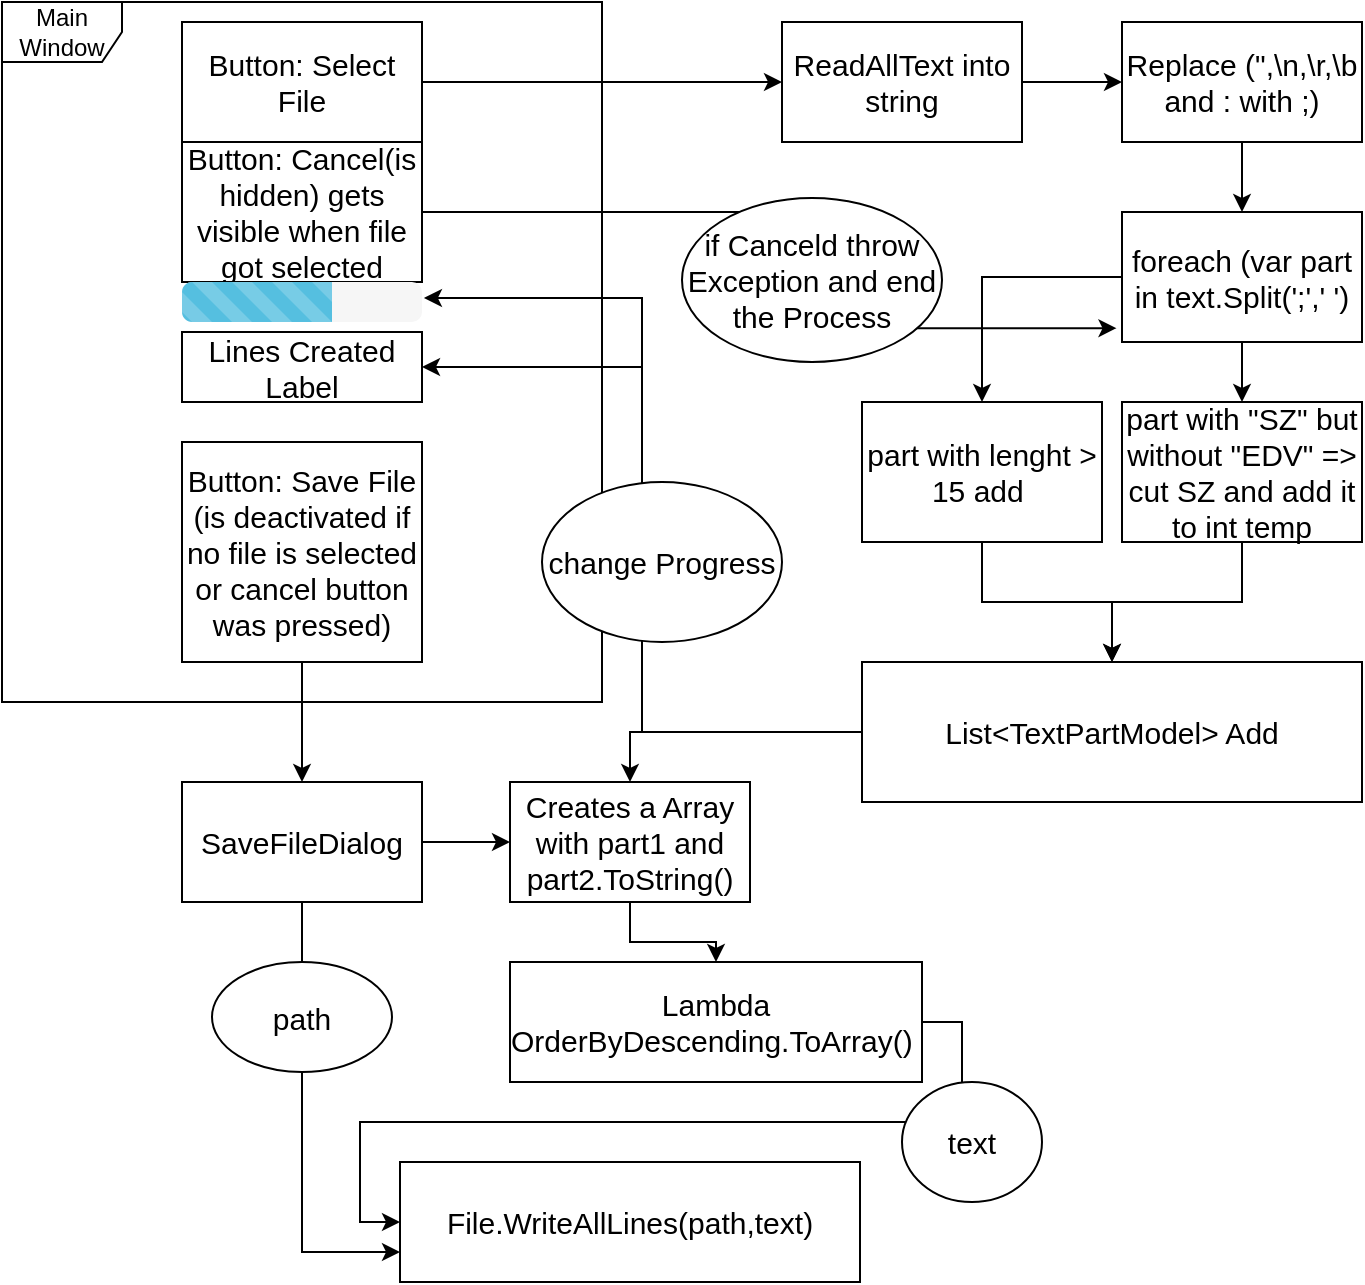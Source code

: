<mxfile version="19.0.1" type="device"><diagram id="50-ILyQb-HAJxwMMRpZo" name="Seite-1"><mxGraphModel dx="1102" dy="827" grid="1" gridSize="10" guides="1" tooltips="1" connect="1" arrows="1" fold="1" page="1" pageScale="1" pageWidth="827" pageHeight="1169" math="0" shadow="0"><root><mxCell id="0"/><mxCell id="1" parent="0"/><mxCell id="UYoS34OoibrmSKoXw3WZ-1" value="Main Window" style="shape=umlFrame;whiteSpace=wrap;html=1;" parent="1" vertex="1"><mxGeometry x="40" y="40" width="300" height="350" as="geometry"/></mxCell><mxCell id="UYoS34OoibrmSKoXw3WZ-6" style="edgeStyle=orthogonalEdgeStyle;rounded=0;orthogonalLoop=1;jettySize=auto;html=1;entryX=0;entryY=0.5;entryDx=0;entryDy=0;" parent="1" source="UYoS34OoibrmSKoXw3WZ-2" target="UYoS34OoibrmSKoXw3WZ-9" edge="1"><mxGeometry relative="1" as="geometry"><mxPoint x="430" y="80" as="targetPoint"/></mxGeometry></mxCell><mxCell id="UYoS34OoibrmSKoXw3WZ-2" value="&lt;font style=&quot;font-size: 15px;&quot;&gt;Button: Select File&lt;/font&gt;" style="rounded=0;whiteSpace=wrap;html=1;" parent="1" vertex="1"><mxGeometry x="130" y="50" width="120" height="60" as="geometry"/></mxCell><mxCell id="UYoS34OoibrmSKoXw3WZ-32" style="edgeStyle=orthogonalEdgeStyle;rounded=0;orthogonalLoop=1;jettySize=auto;html=1;fontSize=15;" parent="1" source="UYoS34OoibrmSKoXw3WZ-3" target="UYoS34OoibrmSKoXw3WZ-31" edge="1"><mxGeometry relative="1" as="geometry"/></mxCell><mxCell id="UYoS34OoibrmSKoXw3WZ-3" value="&lt;font style=&quot;font-size: 15px;&quot;&gt;Button: Save File (is deactivated if no file is selected or cancel button was pressed)&lt;/font&gt;" style="rounded=0;whiteSpace=wrap;html=1;" parent="1" vertex="1"><mxGeometry x="130" y="260" width="120" height="110" as="geometry"/></mxCell><mxCell id="UYoS34OoibrmSKoXw3WZ-28" style="edgeStyle=orthogonalEdgeStyle;rounded=0;orthogonalLoop=1;jettySize=auto;html=1;entryX=-0.023;entryY=0.894;entryDx=0;entryDy=0;entryPerimeter=0;fontSize=15;" parent="1" source="UYoS34OoibrmSKoXw3WZ-5" target="UYoS34OoibrmSKoXw3WZ-19" edge="1"><mxGeometry relative="1" as="geometry"/></mxCell><mxCell id="UYoS34OoibrmSKoXw3WZ-5" value="&lt;font style=&quot;font-size: 15px;&quot;&gt;Button: Cancel(is hidden) gets visible when file got selected&lt;/font&gt;" style="rounded=0;whiteSpace=wrap;html=1;" parent="1" vertex="1"><mxGeometry x="130" y="110" width="120" height="70" as="geometry"/></mxCell><mxCell id="UYoS34OoibrmSKoXw3WZ-8" value="&lt;font style=&quot;font-size: 15px;&quot;&gt;Lines Created Label&lt;/font&gt;" style="text;html=1;strokeColor=default;fillColor=none;align=center;verticalAlign=middle;whiteSpace=wrap;rounded=0;" parent="1" vertex="1"><mxGeometry x="130" y="205" width="120" height="35" as="geometry"/></mxCell><mxCell id="UYoS34OoibrmSKoXw3WZ-13" style="edgeStyle=orthogonalEdgeStyle;rounded=0;orthogonalLoop=1;jettySize=auto;html=1;" parent="1" source="UYoS34OoibrmSKoXw3WZ-9" target="UYoS34OoibrmSKoXw3WZ-10" edge="1"><mxGeometry relative="1" as="geometry"/></mxCell><mxCell id="UYoS34OoibrmSKoXw3WZ-9" value="&lt;font style=&quot;font-size: 15px;&quot;&gt;ReadAllText into string&lt;/font&gt;" style="rounded=0;whiteSpace=wrap;html=1;strokeColor=default;" parent="1" vertex="1"><mxGeometry x="430" y="50" width="120" height="60" as="geometry"/></mxCell><mxCell id="UYoS34OoibrmSKoXw3WZ-20" style="edgeStyle=orthogonalEdgeStyle;rounded=0;orthogonalLoop=1;jettySize=auto;html=1;fontSize=15;" parent="1" source="UYoS34OoibrmSKoXw3WZ-10" target="UYoS34OoibrmSKoXw3WZ-19" edge="1"><mxGeometry relative="1" as="geometry"/></mxCell><mxCell id="UYoS34OoibrmSKoXw3WZ-10" value="&lt;font style=&quot;font-size: 15px;&quot;&gt;Replace (&quot;,\n,\r,\b and : with ;)&lt;/font&gt;" style="rounded=0;whiteSpace=wrap;html=1;strokeColor=default;" parent="1" vertex="1"><mxGeometry x="600" y="50" width="120" height="60" as="geometry"/></mxCell><mxCell id="UYoS34OoibrmSKoXw3WZ-17" value="" style="html=1;shadow=0;dashed=0;shape=mxgraph.bootstrap.rrect;rSize=5;strokeColor=none;fillColor=#f6f6f6;whiteSpace=wrap;fontSize=15;" parent="1" vertex="1"><mxGeometry x="130" y="180" width="120" height="20" as="geometry"/></mxCell><mxCell id="UYoS34OoibrmSKoXw3WZ-18" value="" style="html=1;shadow=0;dashed=0;shape=mxgraph.bootstrap.leftButtonStriped;fillColor=#55BFE0;fontColor=#FFFFFF;whiteSpace=wrap;fontSize=15;strokeColor=default;strokeWidth=1;" parent="UYoS34OoibrmSKoXw3WZ-17" vertex="1"><mxGeometry width="75" height="20" as="geometry"/></mxCell><mxCell id="UYoS34OoibrmSKoXw3WZ-22" style="edgeStyle=orthogonalEdgeStyle;rounded=0;orthogonalLoop=1;jettySize=auto;html=1;entryX=0.5;entryY=0;entryDx=0;entryDy=0;fontSize=15;" parent="1" source="UYoS34OoibrmSKoXw3WZ-19" target="UYoS34OoibrmSKoXw3WZ-21" edge="1"><mxGeometry relative="1" as="geometry"/></mxCell><mxCell id="UYoS34OoibrmSKoXw3WZ-24" style="edgeStyle=orthogonalEdgeStyle;rounded=0;orthogonalLoop=1;jettySize=auto;html=1;entryX=0.5;entryY=0;entryDx=0;entryDy=0;fontSize=15;" parent="1" source="UYoS34OoibrmSKoXw3WZ-19" target="UYoS34OoibrmSKoXw3WZ-23" edge="1"><mxGeometry relative="1" as="geometry"/></mxCell><mxCell id="UYoS34OoibrmSKoXw3WZ-19" value="foreach (var part in text.Split(';',' ')" style="rounded=0;whiteSpace=wrap;html=1;fontSize=15;strokeColor=default;strokeWidth=1;" parent="1" vertex="1"><mxGeometry x="600" y="145" width="120" height="65" as="geometry"/></mxCell><mxCell id="UYoS34OoibrmSKoXw3WZ-27" style="edgeStyle=orthogonalEdgeStyle;rounded=0;orthogonalLoop=1;jettySize=auto;html=1;entryX=0.5;entryY=0;entryDx=0;entryDy=0;fontSize=15;" parent="1" source="UYoS34OoibrmSKoXw3WZ-21" target="UYoS34OoibrmSKoXw3WZ-25" edge="1"><mxGeometry relative="1" as="geometry"/></mxCell><mxCell id="UYoS34OoibrmSKoXw3WZ-21" value="part with &quot;SZ&quot; but without &quot;EDV&quot; =&amp;gt; cut SZ and add it to int temp" style="rounded=0;whiteSpace=wrap;html=1;fontSize=15;strokeColor=default;strokeWidth=1;" parent="1" vertex="1"><mxGeometry x="600" y="240" width="120" height="70" as="geometry"/></mxCell><mxCell id="UYoS34OoibrmSKoXw3WZ-26" style="edgeStyle=orthogonalEdgeStyle;rounded=0;orthogonalLoop=1;jettySize=auto;html=1;exitX=0.5;exitY=1;exitDx=0;exitDy=0;entryX=0.5;entryY=0;entryDx=0;entryDy=0;fontSize=15;" parent="1" source="UYoS34OoibrmSKoXw3WZ-23" target="UYoS34OoibrmSKoXw3WZ-25" edge="1"><mxGeometry relative="1" as="geometry"/></mxCell><mxCell id="UYoS34OoibrmSKoXw3WZ-23" value="part with lenght &amp;gt; 15 add&amp;nbsp;" style="rounded=0;whiteSpace=wrap;html=1;fontSize=15;strokeColor=default;strokeWidth=1;" parent="1" vertex="1"><mxGeometry x="470" y="240" width="120" height="70" as="geometry"/></mxCell><mxCell id="UYoS34OoibrmSKoXw3WZ-30" style="edgeStyle=orthogonalEdgeStyle;rounded=0;orthogonalLoop=1;jettySize=auto;html=1;entryX=1;entryY=0.5;entryDx=0;entryDy=0;fontSize=15;" parent="1" source="UYoS34OoibrmSKoXw3WZ-25" target="UYoS34OoibrmSKoXw3WZ-8" edge="1"><mxGeometry relative="1" as="geometry"/></mxCell><mxCell id="UYoS34OoibrmSKoXw3WZ-34" style="edgeStyle=orthogonalEdgeStyle;rounded=0;orthogonalLoop=1;jettySize=auto;html=1;entryX=0.5;entryY=0;entryDx=0;entryDy=0;fontSize=15;" parent="1" source="UYoS34OoibrmSKoXw3WZ-25" target="UYoS34OoibrmSKoXw3WZ-33" edge="1"><mxGeometry relative="1" as="geometry"/></mxCell><mxCell id="UYoS34OoibrmSKoXw3WZ-43" style="edgeStyle=orthogonalEdgeStyle;rounded=0;orthogonalLoop=1;jettySize=auto;html=1;entryX=1.008;entryY=0.4;entryDx=0;entryDy=0;entryPerimeter=0;fontSize=15;" parent="1" source="UYoS34OoibrmSKoXw3WZ-25" target="UYoS34OoibrmSKoXw3WZ-17" edge="1"><mxGeometry relative="1" as="geometry"/></mxCell><mxCell id="UYoS34OoibrmSKoXw3WZ-25" value="List&amp;lt;TextPartModel&amp;gt; Add" style="rounded=0;whiteSpace=wrap;html=1;fontSize=15;strokeColor=default;strokeWidth=1;" parent="1" vertex="1"><mxGeometry x="470" y="370" width="250" height="70" as="geometry"/></mxCell><mxCell id="UYoS34OoibrmSKoXw3WZ-29" value="if Canceld throw Exception and end the Process" style="ellipse;whiteSpace=wrap;html=1;fontSize=15;strokeColor=default;strokeWidth=1;" parent="1" vertex="1"><mxGeometry x="380" y="138" width="130" height="82" as="geometry"/></mxCell><mxCell id="UYoS34OoibrmSKoXw3WZ-35" style="edgeStyle=orthogonalEdgeStyle;rounded=0;orthogonalLoop=1;jettySize=auto;html=1;entryX=0;entryY=0.5;entryDx=0;entryDy=0;fontSize=15;" parent="1" source="UYoS34OoibrmSKoXw3WZ-31" target="UYoS34OoibrmSKoXw3WZ-33" edge="1"><mxGeometry relative="1" as="geometry"/></mxCell><mxCell id="UYoS34OoibrmSKoXw3WZ-40" style="edgeStyle=orthogonalEdgeStyle;rounded=0;orthogonalLoop=1;jettySize=auto;html=1;entryX=0;entryY=0.75;entryDx=0;entryDy=0;fontSize=15;" parent="1" source="UYoS34OoibrmSKoXw3WZ-31" target="UYoS34OoibrmSKoXw3WZ-38" edge="1"><mxGeometry relative="1" as="geometry"/></mxCell><mxCell id="UYoS34OoibrmSKoXw3WZ-31" value="SaveFileDialog" style="rounded=0;whiteSpace=wrap;html=1;fontSize=15;strokeColor=default;strokeWidth=1;" parent="1" vertex="1"><mxGeometry x="130" y="430" width="120" height="60" as="geometry"/></mxCell><mxCell id="UYoS34OoibrmSKoXw3WZ-37" style="edgeStyle=orthogonalEdgeStyle;rounded=0;orthogonalLoop=1;jettySize=auto;html=1;entryX=0.5;entryY=0;entryDx=0;entryDy=0;fontSize=15;" parent="1" source="UYoS34OoibrmSKoXw3WZ-33" target="UYoS34OoibrmSKoXw3WZ-36" edge="1"><mxGeometry relative="1" as="geometry"/></mxCell><mxCell id="UYoS34OoibrmSKoXw3WZ-33" value="Creates a Array with part1 and part2.ToString()" style="rounded=0;whiteSpace=wrap;html=1;fontSize=15;strokeColor=default;strokeWidth=1;" parent="1" vertex="1"><mxGeometry x="294" y="430" width="120" height="60" as="geometry"/></mxCell><mxCell id="UYoS34OoibrmSKoXw3WZ-39" style="edgeStyle=orthogonalEdgeStyle;rounded=0;orthogonalLoop=1;jettySize=auto;html=1;exitX=1;exitY=0.5;exitDx=0;exitDy=0;entryX=0;entryY=0.5;entryDx=0;entryDy=0;fontSize=15;" parent="1" source="UYoS34OoibrmSKoXw3WZ-36" target="UYoS34OoibrmSKoXw3WZ-38" edge="1"><mxGeometry relative="1" as="geometry"/></mxCell><mxCell id="UYoS34OoibrmSKoXw3WZ-36" value="Lambda&lt;br&gt;OrderByDescending.ToArray()&amp;nbsp;" style="rounded=0;whiteSpace=wrap;html=1;fontSize=15;strokeColor=default;strokeWidth=1;" parent="1" vertex="1"><mxGeometry x="294" y="520" width="206" height="60" as="geometry"/></mxCell><mxCell id="UYoS34OoibrmSKoXw3WZ-38" value="File.WriteAllLines(path,text)" style="rounded=0;whiteSpace=wrap;html=1;fontSize=15;strokeColor=default;strokeWidth=1;" parent="1" vertex="1"><mxGeometry x="239" y="620" width="230" height="60" as="geometry"/></mxCell><mxCell id="UYoS34OoibrmSKoXw3WZ-41" value="path" style="ellipse;whiteSpace=wrap;html=1;fontSize=15;strokeColor=default;strokeWidth=1;" parent="1" vertex="1"><mxGeometry x="145" y="520" width="90" height="55" as="geometry"/></mxCell><mxCell id="UYoS34OoibrmSKoXw3WZ-42" value="text" style="ellipse;whiteSpace=wrap;html=1;fontSize=15;strokeColor=default;strokeWidth=1;" parent="1" vertex="1"><mxGeometry x="490" y="580" width="70" height="60" as="geometry"/></mxCell><mxCell id="UYoS34OoibrmSKoXw3WZ-44" value="change Progress" style="ellipse;whiteSpace=wrap;html=1;fontSize=15;strokeColor=default;strokeWidth=1;" parent="1" vertex="1"><mxGeometry x="310" y="280" width="120" height="80" as="geometry"/></mxCell></root></mxGraphModel></diagram></mxfile>